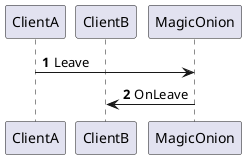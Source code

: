 @startuml
'https://plantuml.com/sequence-diagram

autonumber

participant ClientA
participant ClientB
participant MagicOnion

ClientA->MagicOnion:Leave
ClientB<-MagicOnion:OnLeave

@enduml
